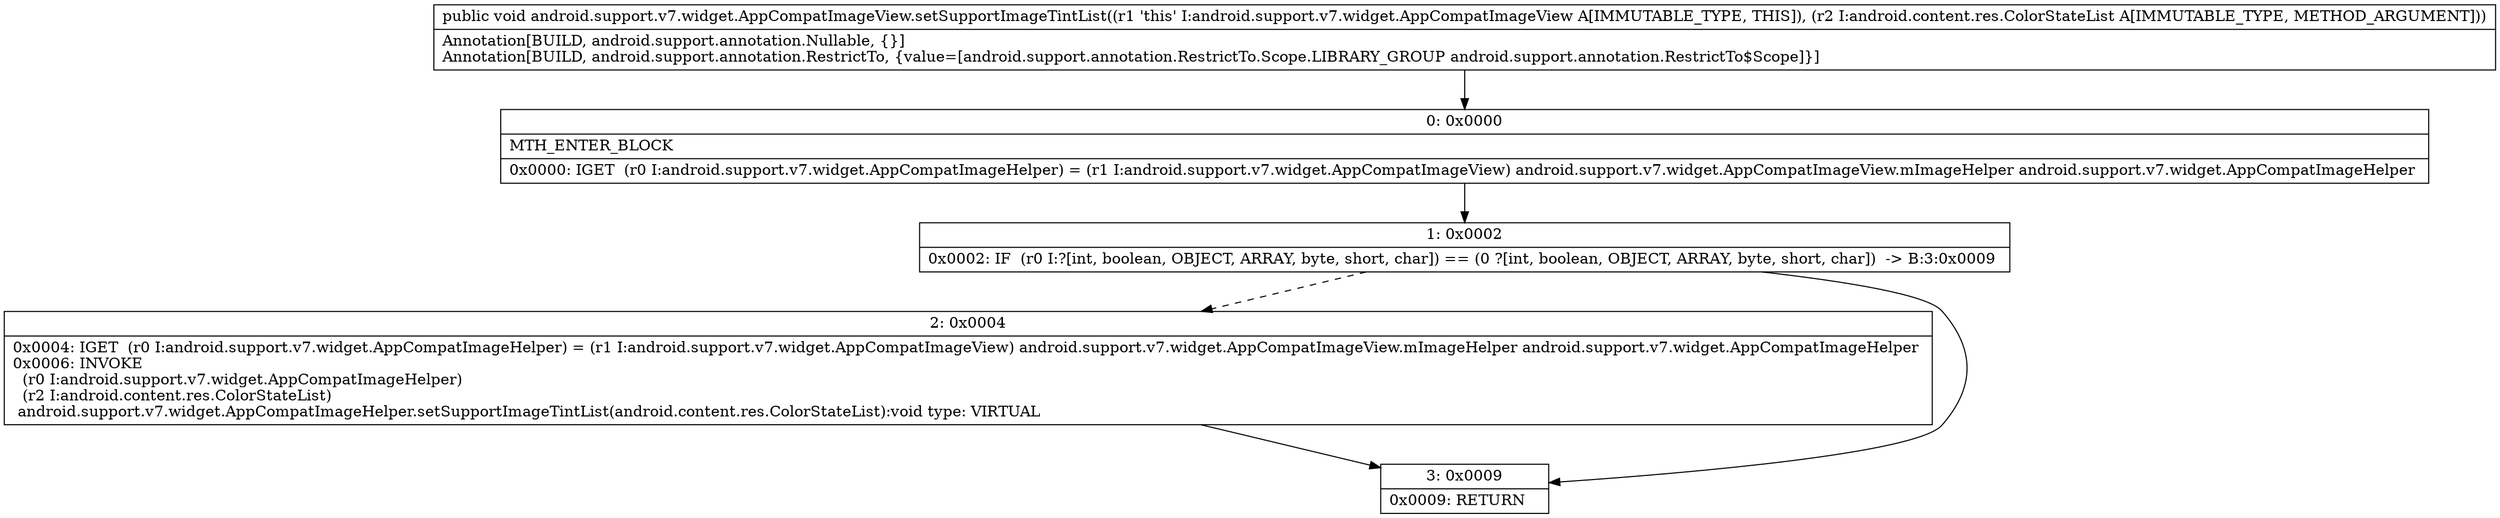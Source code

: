 digraph "CFG forandroid.support.v7.widget.AppCompatImageView.setSupportImageTintList(Landroid\/content\/res\/ColorStateList;)V" {
Node_0 [shape=record,label="{0\:\ 0x0000|MTH_ENTER_BLOCK\l|0x0000: IGET  (r0 I:android.support.v7.widget.AppCompatImageHelper) = (r1 I:android.support.v7.widget.AppCompatImageView) android.support.v7.widget.AppCompatImageView.mImageHelper android.support.v7.widget.AppCompatImageHelper \l}"];
Node_1 [shape=record,label="{1\:\ 0x0002|0x0002: IF  (r0 I:?[int, boolean, OBJECT, ARRAY, byte, short, char]) == (0 ?[int, boolean, OBJECT, ARRAY, byte, short, char])  \-\> B:3:0x0009 \l}"];
Node_2 [shape=record,label="{2\:\ 0x0004|0x0004: IGET  (r0 I:android.support.v7.widget.AppCompatImageHelper) = (r1 I:android.support.v7.widget.AppCompatImageView) android.support.v7.widget.AppCompatImageView.mImageHelper android.support.v7.widget.AppCompatImageHelper \l0x0006: INVOKE  \l  (r0 I:android.support.v7.widget.AppCompatImageHelper)\l  (r2 I:android.content.res.ColorStateList)\l android.support.v7.widget.AppCompatImageHelper.setSupportImageTintList(android.content.res.ColorStateList):void type: VIRTUAL \l}"];
Node_3 [shape=record,label="{3\:\ 0x0009|0x0009: RETURN   \l}"];
MethodNode[shape=record,label="{public void android.support.v7.widget.AppCompatImageView.setSupportImageTintList((r1 'this' I:android.support.v7.widget.AppCompatImageView A[IMMUTABLE_TYPE, THIS]), (r2 I:android.content.res.ColorStateList A[IMMUTABLE_TYPE, METHOD_ARGUMENT]))  | Annotation[BUILD, android.support.annotation.Nullable, \{\}]\lAnnotation[BUILD, android.support.annotation.RestrictTo, \{value=[android.support.annotation.RestrictTo.Scope.LIBRARY_GROUP android.support.annotation.RestrictTo$Scope]\}]\l}"];
MethodNode -> Node_0;
Node_0 -> Node_1;
Node_1 -> Node_2[style=dashed];
Node_1 -> Node_3;
Node_2 -> Node_3;
}

